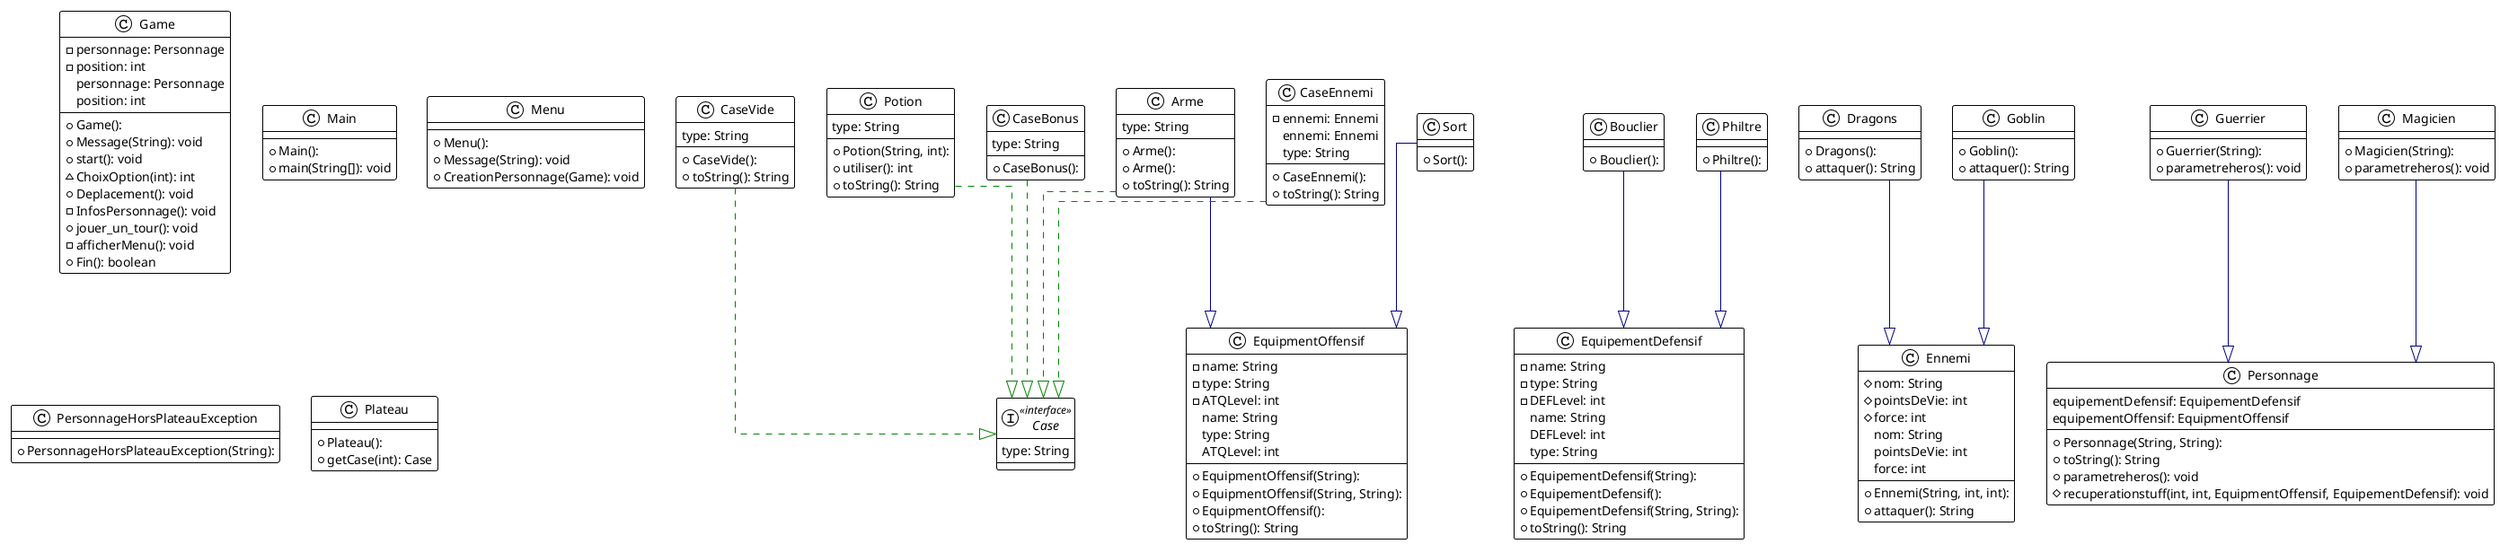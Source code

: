 @startuml

!theme plain
top to bottom direction
skinparam linetype ortho

class Arme {
  + Arme(): 
}
class Arme {
  + Arme(): 
  + toString(): String
   type: String
}
class Bouclier {
  + Bouclier(): 
}
interface Case << interface >> {
   type: String
}
class CaseBonus {
  + CaseBonus(): 
   type: String
}
class CaseEnnemi {
  + CaseEnnemi(): 
  - ennemi: Ennemi
  + toString(): String
   ennemi: Ennemi
   type: String
}
class CaseVide {
  + CaseVide(): 
  + toString(): String
   type: String
}
class Dragons {
  + Dragons(): 
  + attaquer(): String
}
class Ennemi {
  + Ennemi(String, int, int): 
  # nom: String
  # pointsDeVie: int
  # force: int
  + attaquer(): String
   nom: String
   pointsDeVie: int
   force: int
}
class EquipementDefensif {
  + EquipementDefensif(String): 
  + EquipementDefensif(): 
  + EquipementDefensif(String, String): 
  - name: String
  - type: String
  - DEFLevel: int
  + toString(): String
   name: String
   DEFLevel: int
   type: String
}
class EquipmentOffensif {
  + EquipmentOffensif(String): 
  + EquipmentOffensif(String, String): 
  + EquipmentOffensif(): 
  - name: String
  - type: String
  - ATQLevel: int
  + toString(): String
   name: String
   type: String
   ATQLevel: int
}
class Game {
  + Game(): 
  - personnage: Personnage
  - position: int
  + Message(String): void
  + start(): void
  ~ ChoixOption(int): int
  + Deplacement(): void
  - InfosPersonnage(): void
  + jouer_un_tour(): void
  - afficherMenu(): void
  + Fin(): boolean
   personnage: Personnage
   position: int
}
class Goblin {
  + Goblin(): 
  + attaquer(): String
}
class Guerrier {
  + Guerrier(String): 
  + parametreheros(): void
}
class Magicien {
  + Magicien(String): 
  + parametreheros(): void
}
class Main {
  + Main(): 
  + main(String[]): void
}
class Menu {
  + Menu(): 
  + Message(String): void
  + CreationPersonnage(Game): void
}
class Personnage {
  + Personnage(String, String): 
  + toString(): String
  + parametreheros(): void
  # recuperationstuff(int, int, EquipmentOffensif, EquipementDefensif): void
   equipementDefensif: EquipementDefensif
   equipementOffensif: EquipmentOffensif
}
class PersonnageHorsPlateauException {
  + PersonnageHorsPlateauException(String): 
}
class Philtre {
  + Philtre(): 
}
class Plateau {
  + Plateau(): 
  + getCase(int): Case
}
class Potion {
  + Potion(String, int): 
  + utiliser(): int
  + toString(): String
   type: String
}
class Sort {
  + Sort(): 
}

Arme                            -[#008200,dashed]-^  Case                           
Arme                            -[#000082,plain]-^  EquipmentOffensif              
Bouclier                        -[#000082,plain]-^  EquipementDefensif             
CaseBonus                       -[#008200,dashed]-^  Case                           
CaseEnnemi                      -[#008200,dashed]-^  Case                           
CaseVide                        -[#008200,dashed]-^  Case                           
Dragons                         -[#000082,plain]-^  Ennemi                         
Goblin                          -[#000082,plain]-^  Ennemi                         
Guerrier                        -[#000082,plain]-^  Personnage                     
Magicien                        -[#000082,plain]-^  Personnage                     
Philtre                         -[#000082,plain]-^  EquipementDefensif             
Potion                          -[#008200,dashed]-^  Case                           
Sort                            -[#000082,plain]-^  EquipmentOffensif              
@enduml
